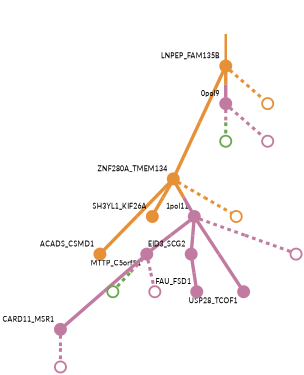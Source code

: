 strict digraph  {
graph[splines=false]; nodesep=0.7; rankdir=TB; ranksep=0.6; forcelabels=true; dpi=600; size=2.5;
0 [color="#e69138ff", fillcolor="#e69138ff", fixedsize=true, fontname=Lato, fontsize="12pt", height="0.25", label="", penwidth=3, shape=circle, style=filled, xlabel=LNPEP_FAM135B];
1 [color="#e69138ff", fillcolor="#e69138ff", fixedsize=true, fontname=Lato, fontsize="12pt", height="0.25", label="", penwidth=3, shape=circle, style=filled, xlabel=ZNF280A_TMEM134];
9 [color="#c27ba0ff", fillcolor="#c27ba0ff", fixedsize=true, fontname=Lato, fontsize="12pt", height="0.25", label="", penwidth=3, shape=circle, style=filled, xlabel="0pol9"];
17 [color="#e69138ff", fillcolor="#e69138ff", fixedsize=true, fontname=Lato, fontsize="12pt", height="0.25", label="", penwidth=3, shape=circle, style=solid, xlabel=""];
4 [color="#e69138ff", fillcolor="#e69138ff", fixedsize=true, fontname=Lato, fontsize="12pt", height="0.25", label="", penwidth=3, shape=circle, style=filled, xlabel=ACADS_CSMD1];
5 [color="#e69138ff", fillcolor="#e69138ff", fixedsize=true, fontname=Lato, fontsize="12pt", height="0.25", label="", penwidth=3, shape=circle, style=filled, xlabel=SH3YL1_KIF26A];
10 [color="#c27ba0ff", fillcolor="#c27ba0ff", fixedsize=true, fontname=Lato, fontsize="12pt", height="0.25", label="", penwidth=3, shape=circle, style=filled, xlabel="1pol11"];
18 [color="#e69138ff", fillcolor="#e69138ff", fixedsize=true, fontname=Lato, fontsize="12pt", height="0.25", label="", penwidth=3, shape=circle, style=solid, xlabel=""];
3 [color="#c27ba0ff", fillcolor="#c27ba0ff", fixedsize=true, fontname=Lato, fontsize="12pt", height="0.25", label="", penwidth=3, shape=circle, style=filled, xlabel=CARD11_MSR1];
15 [color="#c27ba0ff", fillcolor="#c27ba0ff", fixedsize=true, fontname=Lato, fontsize="12pt", height="0.25", label="", penwidth=3, shape=circle, style=solid, xlabel=""];
6 [color="#c27ba0ff", fillcolor="#c27ba0ff", fixedsize=true, fontname=Lato, fontsize="12pt", height="0.25", label="", penwidth=3, shape=circle, style=filled, xlabel=MTTP_C5orf51];
12 [color="#6aa84fff", fillcolor="#6aa84fff", fixedsize=true, fontname=Lato, fontsize="12pt", height="0.25", label="", penwidth=3, shape=circle, style=solid, xlabel=""];
16 [color="#c27ba0ff", fillcolor="#c27ba0ff", fixedsize=true, fontname=Lato, fontsize="12pt", height="0.25", label="", penwidth=3, shape=circle, style=solid, xlabel=""];
7 [color="#c27ba0ff", fillcolor="#c27ba0ff", fixedsize=true, fontname=Lato, fontsize="12pt", height="0.25", label="", penwidth=3, shape=circle, style=filled, xlabel=EID3_SCG2];
8 [color="#c27ba0ff", fillcolor="#c27ba0ff", fixedsize=true, fontname=Lato, fontsize="12pt", height="0.25", label="", penwidth=3, shape=circle, style=filled, xlabel=FAU_FSD1];
11 [color="#6aa84fff", fillcolor="#6aa84fff", fixedsize=true, fontname=Lato, fontsize="12pt", height="0.25", label="", penwidth=3, shape=circle, style=solid, xlabel=""];
13 [color="#c27ba0ff", fillcolor="#c27ba0ff", fixedsize=true, fontname=Lato, fontsize="12pt", height="0.25", label="", penwidth=3, shape=circle, style=solid, xlabel=""];
2 [color="#c27ba0ff", fillcolor="#c27ba0ff", fixedsize=true, fontname=Lato, fontsize="12pt", height="0.25", label="", penwidth=3, shape=circle, style=filled, xlabel=USP28_TCOF1];
14 [color="#c27ba0ff", fillcolor="#c27ba0ff", fixedsize=true, fontname=Lato, fontsize="12pt", height="0.25", label="", penwidth=3, shape=circle, style=solid, xlabel=""];
normal [label="", penwidth=3, style=invis, xlabel=LNPEP_FAM135B];
0 -> 1  [arrowsize=0, color="#e69138ff;0.5:#e69138ff", minlen="3.0", penwidth="5.5", style=solid];
0 -> 9  [arrowsize=0, color="#e69138ff;0.5:#c27ba0ff", minlen="1.3333333730697632", penwidth="5.5", style=solid];
0 -> 17  [arrowsize=0, color="#e69138ff;0.5:#e69138ff", minlen="1.3333333730697632", penwidth=5, style=dashed];
1 -> 4  [arrowsize=0, color="#e69138ff;0.5:#e69138ff", minlen="2.066666603088379", penwidth="5.5", style=solid];
1 -> 5  [arrowsize=0, color="#e69138ff;0.5:#e69138ff", minlen="1.933333396911621", penwidth="5.5", style=solid];
1 -> 10  [arrowsize=0, color="#e69138ff;0.5:#c27ba0ff", minlen="1.3333333730697632", penwidth="5.5", style=solid];
1 -> 18  [arrowsize=0, color="#e69138ff;0.5:#e69138ff", minlen="1.3333333730697632", penwidth=5, style=dashed];
9 -> 11  [arrowsize=0, color="#c27ba0ff;0.5:#6aa84fff", minlen="1.3333333730697632", penwidth=5, style=dashed];
9 -> 13  [arrowsize=0, color="#c27ba0ff;0.5:#c27ba0ff", minlen="1.3333333730697632", penwidth=5, style=dashed];
10 -> 2  [arrowsize=0, color="#c27ba0ff;0.5:#c27ba0ff", minlen="2.200000047683716", penwidth="5.5", style=solid];
10 -> 6  [arrowsize=0, color="#c27ba0ff;0.5:#c27ba0ff", minlen="1.7999999523162842", penwidth="5.5", style=solid];
10 -> 7  [arrowsize=0, color="#c27ba0ff;0.5:#c27ba0ff", minlen="1.7999999523162842", penwidth="5.5", style=solid];
10 -> 14  [arrowsize=0, color="#c27ba0ff;0.5:#c27ba0ff", minlen="1.3333333730697632", penwidth=5, style=dashed];
3 -> 15  [arrowsize=0, color="#c27ba0ff;0.5:#c27ba0ff", minlen="1.3333333730697632", penwidth=5, style=dashed];
6 -> 3  [arrowsize=0, color="#c27ba0ff;0.5:#c27ba0ff", minlen="2.066666603088379", penwidth="5.5", style=solid];
6 -> 12  [arrowsize=0, color="#c27ba0ff;0.5:#6aa84fff", minlen="1.3333333730697632", penwidth=5, style=dashed];
6 -> 16  [arrowsize=0, color="#c27ba0ff;0.5:#c27ba0ff", minlen="1.3333333730697632", penwidth=5, style=dashed];
7 -> 8  [arrowsize=0, color="#c27ba0ff;0.5:#c27ba0ff", minlen="1.6666667461395264", penwidth="5.5", style=solid];
normal -> 0  [arrowsize=0, color="#e69138ff", label="", penwidth=4, style=solid];
}
